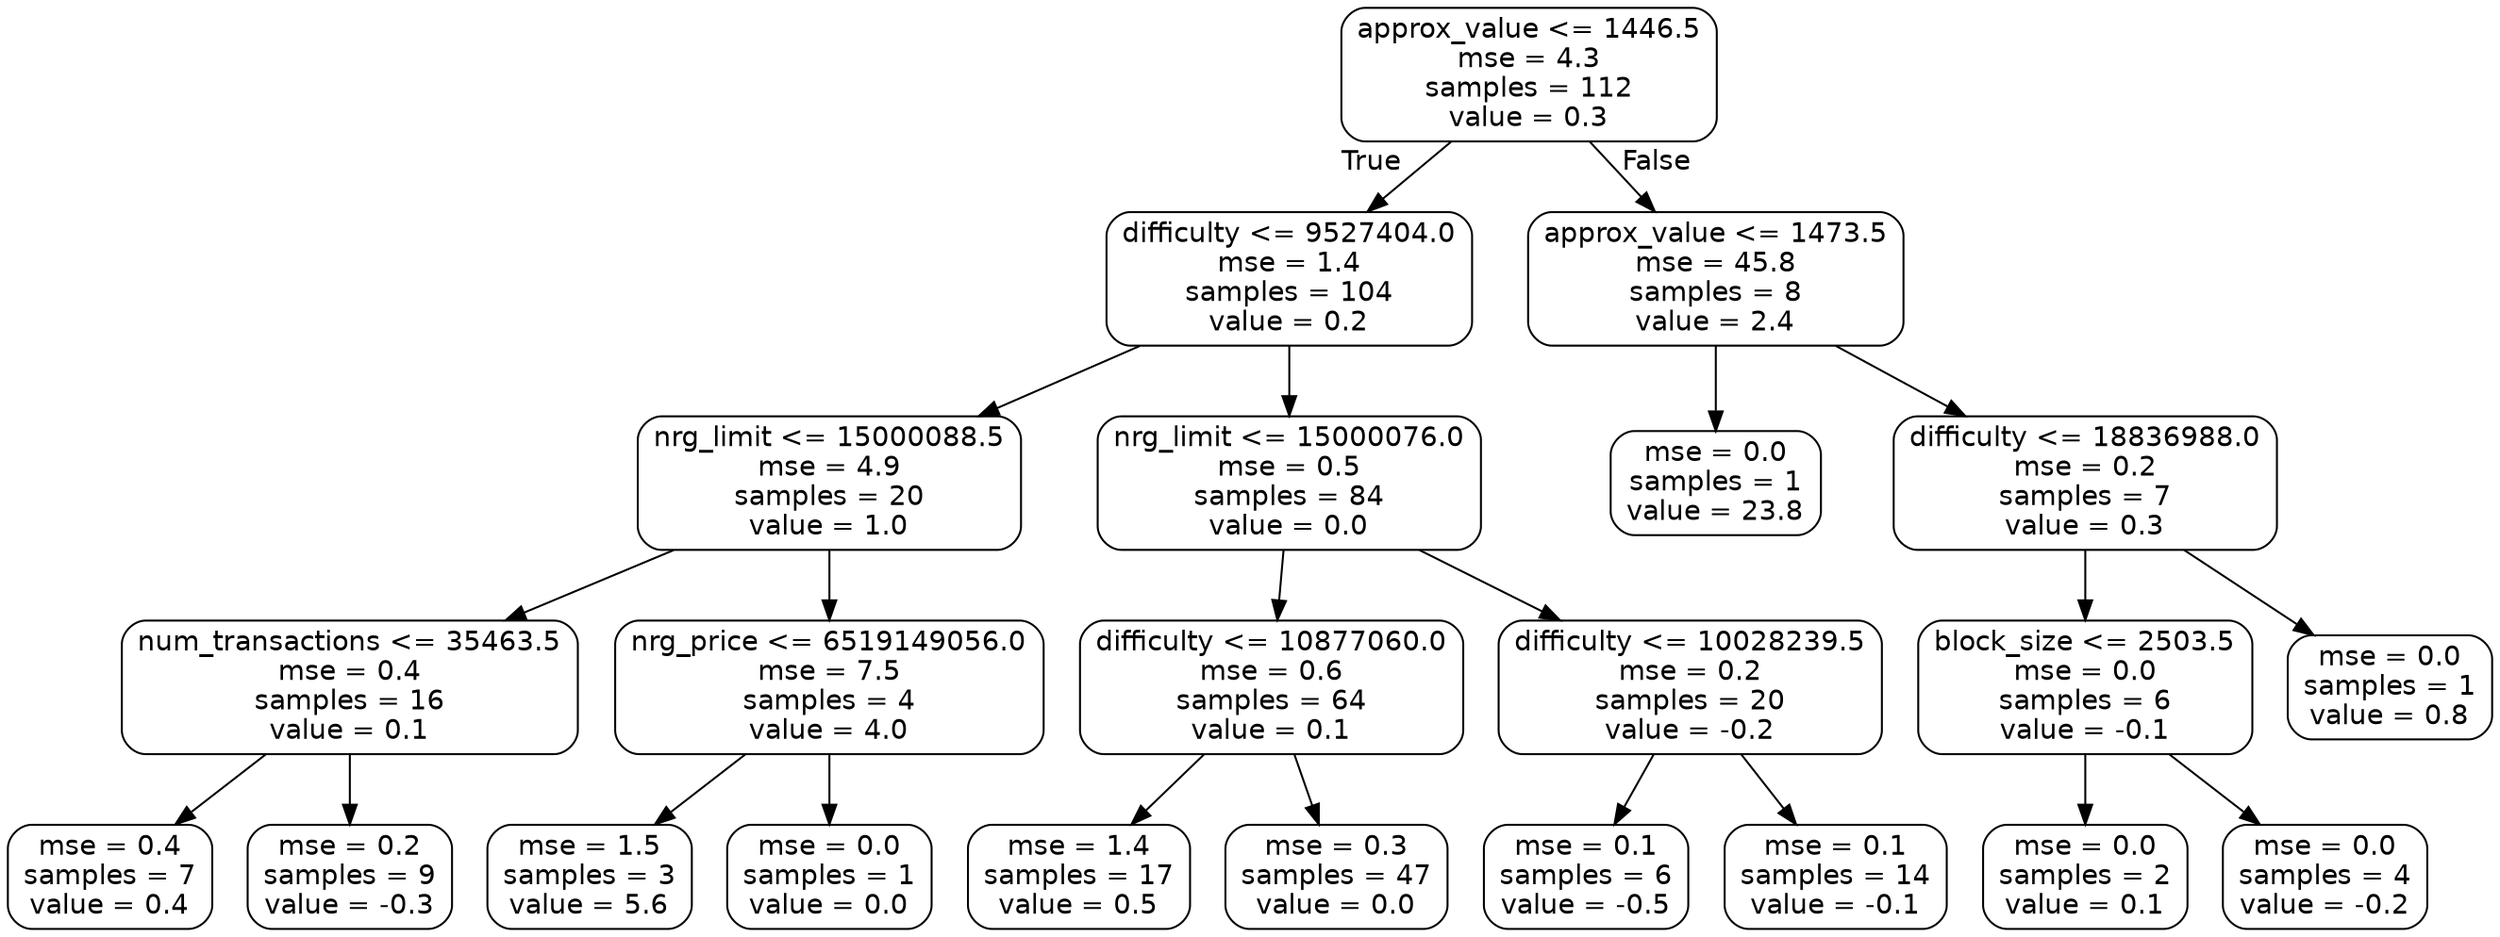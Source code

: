 digraph Tree {
node [shape=box, style="rounded", color="black", fontname=helvetica] ;
edge [fontname=helvetica] ;
0 [label="approx_value <= 1446.5\nmse = 4.3\nsamples = 112\nvalue = 0.3"] ;
1 [label="difficulty <= 9527404.0\nmse = 1.4\nsamples = 104\nvalue = 0.2"] ;
0 -> 1 [labeldistance=2.5, labelangle=45, headlabel="True"] ;
2 [label="nrg_limit <= 15000088.5\nmse = 4.9\nsamples = 20\nvalue = 1.0"] ;
1 -> 2 ;
3 [label="num_transactions <= 35463.5\nmse = 0.4\nsamples = 16\nvalue = 0.1"] ;
2 -> 3 ;
4 [label="mse = 0.4\nsamples = 7\nvalue = 0.4"] ;
3 -> 4 ;
5 [label="mse = 0.2\nsamples = 9\nvalue = -0.3"] ;
3 -> 5 ;
6 [label="nrg_price <= 6519149056.0\nmse = 7.5\nsamples = 4\nvalue = 4.0"] ;
2 -> 6 ;
7 [label="mse = 1.5\nsamples = 3\nvalue = 5.6"] ;
6 -> 7 ;
8 [label="mse = 0.0\nsamples = 1\nvalue = 0.0"] ;
6 -> 8 ;
9 [label="nrg_limit <= 15000076.0\nmse = 0.5\nsamples = 84\nvalue = 0.0"] ;
1 -> 9 ;
10 [label="difficulty <= 10877060.0\nmse = 0.6\nsamples = 64\nvalue = 0.1"] ;
9 -> 10 ;
11 [label="mse = 1.4\nsamples = 17\nvalue = 0.5"] ;
10 -> 11 ;
12 [label="mse = 0.3\nsamples = 47\nvalue = 0.0"] ;
10 -> 12 ;
13 [label="difficulty <= 10028239.5\nmse = 0.2\nsamples = 20\nvalue = -0.2"] ;
9 -> 13 ;
14 [label="mse = 0.1\nsamples = 6\nvalue = -0.5"] ;
13 -> 14 ;
15 [label="mse = 0.1\nsamples = 14\nvalue = -0.1"] ;
13 -> 15 ;
16 [label="approx_value <= 1473.5\nmse = 45.8\nsamples = 8\nvalue = 2.4"] ;
0 -> 16 [labeldistance=2.5, labelangle=-45, headlabel="False"] ;
17 [label="mse = 0.0\nsamples = 1\nvalue = 23.8"] ;
16 -> 17 ;
18 [label="difficulty <= 18836988.0\nmse = 0.2\nsamples = 7\nvalue = 0.3"] ;
16 -> 18 ;
19 [label="block_size <= 2503.5\nmse = 0.0\nsamples = 6\nvalue = -0.1"] ;
18 -> 19 ;
20 [label="mse = 0.0\nsamples = 2\nvalue = 0.1"] ;
19 -> 20 ;
21 [label="mse = 0.0\nsamples = 4\nvalue = -0.2"] ;
19 -> 21 ;
22 [label="mse = 0.0\nsamples = 1\nvalue = 0.8"] ;
18 -> 22 ;
}